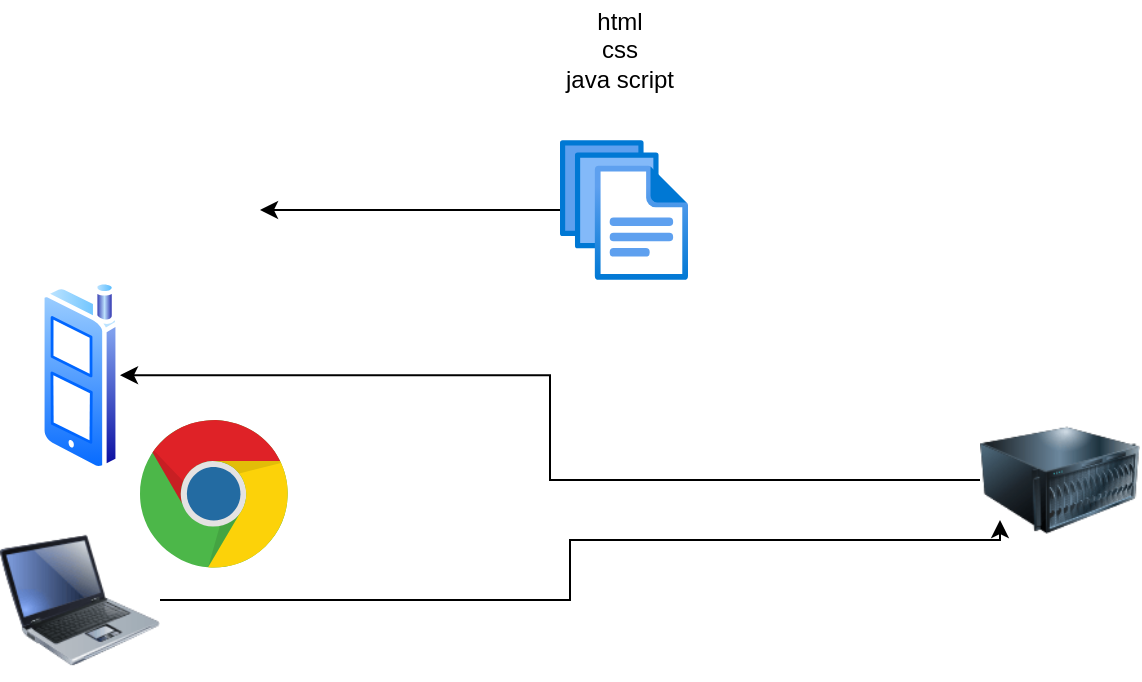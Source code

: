 <mxfile version="17.2.4" type="github">
  <diagram id="Kh4mpyDNx9xMKhyEWU7g" name="Page-1">
    <mxGraphModel dx="930" dy="614" grid="1" gridSize="10" guides="1" tooltips="1" connect="1" arrows="1" fold="1" page="1" pageScale="1" pageWidth="827" pageHeight="1169" math="0" shadow="0">
      <root>
        <mxCell id="0" />
        <mxCell id="1" parent="0" />
        <mxCell id="9Z8SxXE-EUtQWCVT0TbR-2" value="" style="aspect=fixed;perimeter=ellipsePerimeter;html=1;align=center;shadow=0;dashed=0;spacingTop=3;image;image=img/lib/active_directory/cell_phone.svg;" vertex="1" parent="1">
          <mxGeometry x="100" y="210" width="40" height="95.24" as="geometry" />
        </mxCell>
        <mxCell id="9Z8SxXE-EUtQWCVT0TbR-6" style="edgeStyle=orthogonalEdgeStyle;rounded=0;orthogonalLoop=1;jettySize=auto;html=1;" edge="1" parent="1" source="9Z8SxXE-EUtQWCVT0TbR-3">
          <mxGeometry relative="1" as="geometry">
            <mxPoint x="580" y="330" as="targetPoint" />
            <Array as="points">
              <mxPoint x="365" y="370" />
              <mxPoint x="365" y="340" />
            </Array>
          </mxGeometry>
        </mxCell>
        <mxCell id="9Z8SxXE-EUtQWCVT0TbR-3" value="" style="image;html=1;image=img/lib/clip_art/computers/Laptop_128x128.png" vertex="1" parent="1">
          <mxGeometry x="80" y="330" width="80" height="80" as="geometry" />
        </mxCell>
        <mxCell id="9Z8SxXE-EUtQWCVT0TbR-5" style="edgeStyle=orthogonalEdgeStyle;rounded=0;orthogonalLoop=1;jettySize=auto;html=1;" edge="1" parent="1" source="9Z8SxXE-EUtQWCVT0TbR-4" target="9Z8SxXE-EUtQWCVT0TbR-2">
          <mxGeometry relative="1" as="geometry" />
        </mxCell>
        <mxCell id="9Z8SxXE-EUtQWCVT0TbR-4" value="" style="image;html=1;image=img/lib/clip_art/computers/Server_128x128.png" vertex="1" parent="1">
          <mxGeometry x="570" y="270" width="80" height="80" as="geometry" />
        </mxCell>
        <mxCell id="9Z8SxXE-EUtQWCVT0TbR-8" style="edgeStyle=orthogonalEdgeStyle;rounded=0;orthogonalLoop=1;jettySize=auto;html=1;" edge="1" parent="1" source="9Z8SxXE-EUtQWCVT0TbR-7">
          <mxGeometry relative="1" as="geometry">
            <mxPoint x="210" y="175" as="targetPoint" />
          </mxGeometry>
        </mxCell>
        <mxCell id="9Z8SxXE-EUtQWCVT0TbR-7" value="" style="aspect=fixed;html=1;points=[];align=center;image;fontSize=12;image=img/lib/azure2/general/Files.svg;" vertex="1" parent="1">
          <mxGeometry x="360" y="140" width="64" height="70" as="geometry" />
        </mxCell>
        <mxCell id="9Z8SxXE-EUtQWCVT0TbR-9" value="" style="dashed=0;outlineConnect=0;html=1;align=center;labelPosition=center;verticalLabelPosition=bottom;verticalAlign=top;shape=mxgraph.weblogos.chrome" vertex="1" parent="1">
          <mxGeometry x="150" y="280" width="74.8" height="75.4" as="geometry" />
        </mxCell>
        <mxCell id="9Z8SxXE-EUtQWCVT0TbR-10" value="html&lt;br&gt;css&lt;br&gt;java script" style="text;html=1;strokeColor=none;fillColor=none;align=center;verticalAlign=middle;whiteSpace=wrap;rounded=0;" vertex="1" parent="1">
          <mxGeometry x="360" y="70" width="60" height="50" as="geometry" />
        </mxCell>
      </root>
    </mxGraphModel>
  </diagram>
</mxfile>
